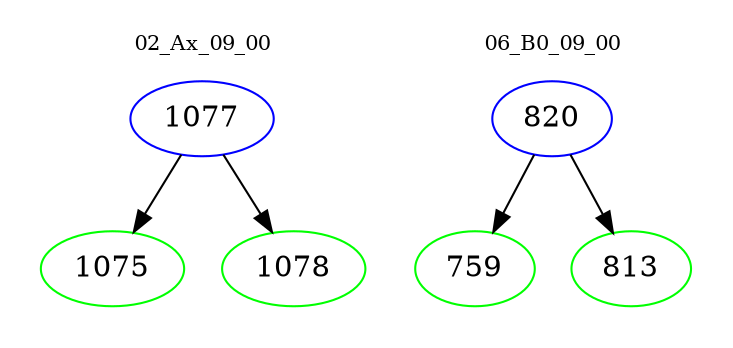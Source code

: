 digraph{
subgraph cluster_0 {
color = white
label = "02_Ax_09_00";
fontsize=10;
T0_1077 [label="1077", color="blue"]
T0_1077 -> T0_1075 [color="black"]
T0_1075 [label="1075", color="green"]
T0_1077 -> T0_1078 [color="black"]
T0_1078 [label="1078", color="green"]
}
subgraph cluster_1 {
color = white
label = "06_B0_09_00";
fontsize=10;
T1_820 [label="820", color="blue"]
T1_820 -> T1_759 [color="black"]
T1_759 [label="759", color="green"]
T1_820 -> T1_813 [color="black"]
T1_813 [label="813", color="green"]
}
}
